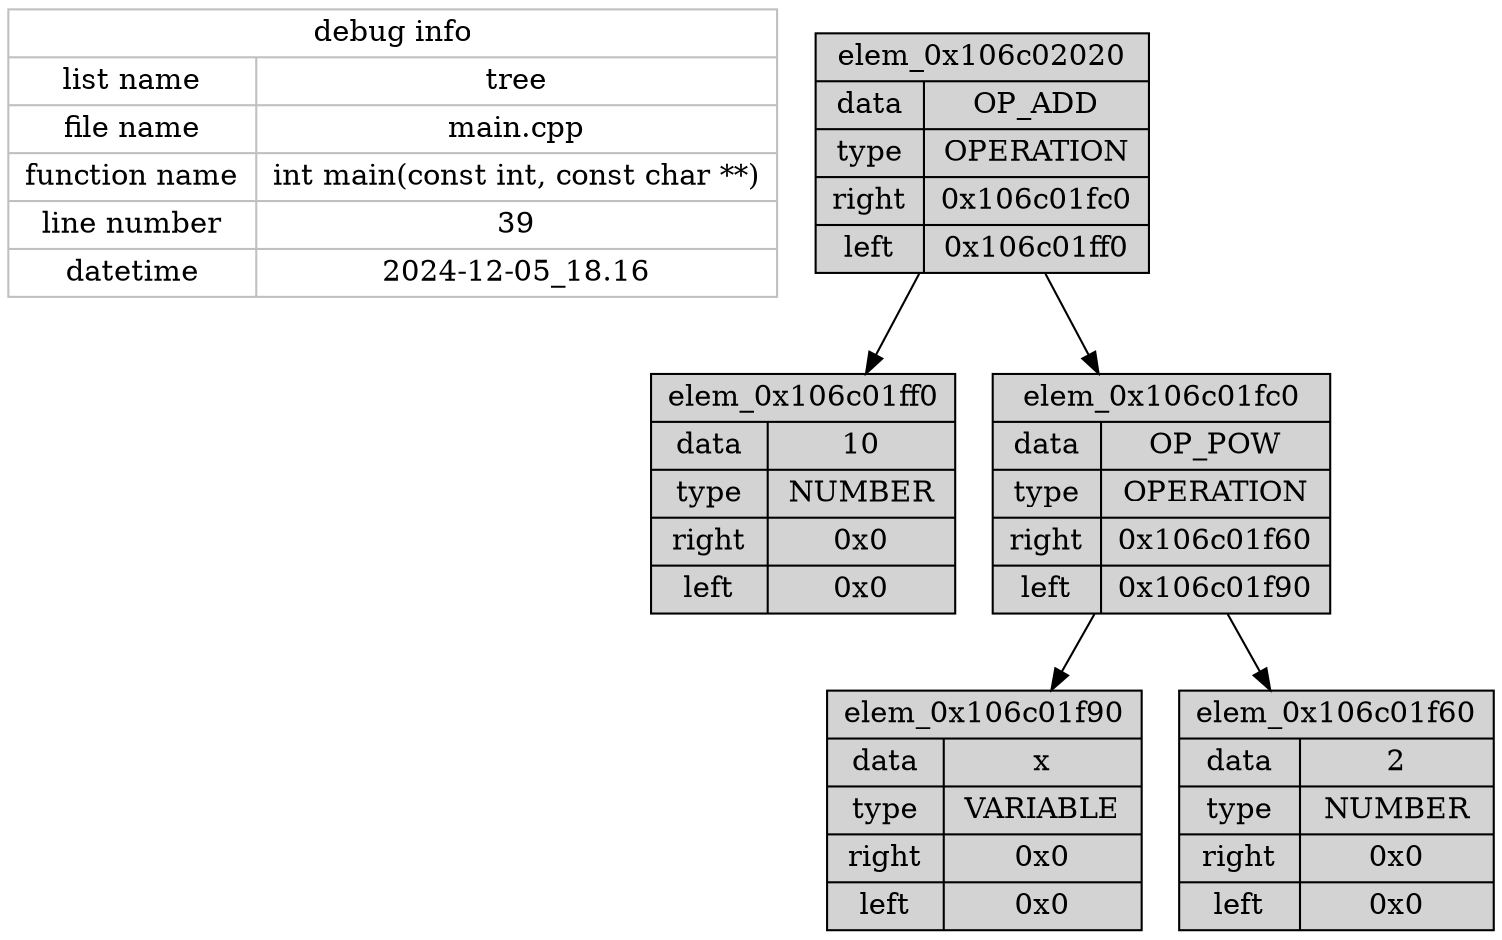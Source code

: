 digraph G {
debug_info [
shape=record,
label="{debug info | { {list name | file name | function name | line number | datetime} | {tree | main.cpp | int main(const int, const char **) | 39 | 2024-12-05_18.16} }}",
fillcolor=white,
color=grey,
style="filled",
];
elem_0x106c02020 [
  shape=record,
  label="{elem_0x106c02020  | { {data | type | right | left} | {OP_ADD | OPERATION | 0x106c01fc0 | 0x106c01ff0} } }",
  fillcolor=lightgrey,
  color=black,
  style="filled"
];
elem_0x106c01ff0 [
  shape=record,
  label="{elem_0x106c01ff0  | { {data | type | right | left} | {10 | NUMBER | 0x0 | 0x0} } }",
  fillcolor=lightgrey,
  color=black,
  style="filled"
];

elem_0x106c01fc0 [
  shape=record,
  label="{elem_0x106c01fc0  | { {data | type | right | left} | {OP_POW | OPERATION | 0x106c01f60 | 0x106c01f90} } }",
  fillcolor=lightgrey,
  color=black,
  style="filled"
];
elem_0x106c01f90 [
  shape=record,
  label="{elem_0x106c01f90  | { {data | type | right | left} | {x | VARIABLE | 0x0 | 0x0} } }",
  fillcolor=lightgrey,
  color=black,
  style="filled"
];

elem_0x106c01f60 [
  shape=record,
  label="{elem_0x106c01f60  | { {data | type | right | left} | {2 | NUMBER | 0x0 | 0x0} } }",
  fillcolor=lightgrey,
  color=black,
  style="filled"
];

elem_0x106c01fc0 -> elem_0x106c01f90;
elem_0x106c01fc0 -> elem_0x106c01f60;

elem_0x106c02020 -> elem_0x106c01ff0;
elem_0x106c02020 -> elem_0x106c01fc0;

}
